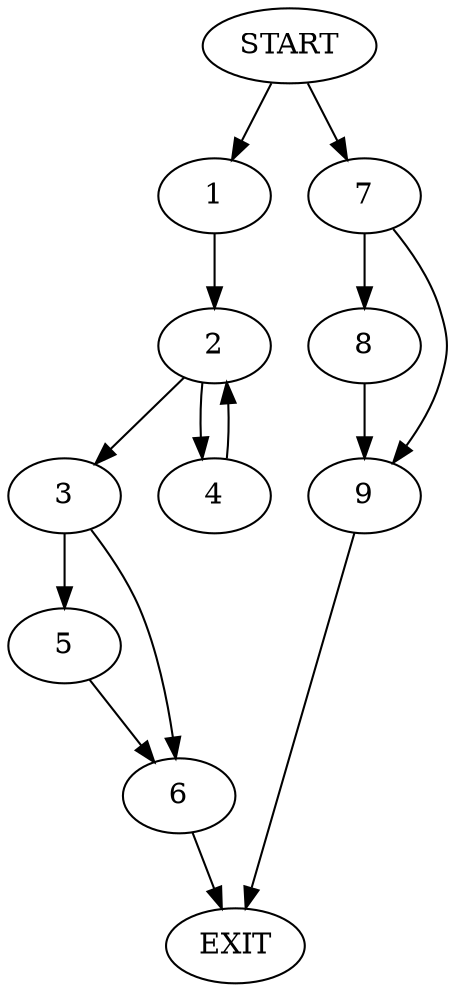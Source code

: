 digraph {
0 [label="START"];
1;
2;
3;
4;
5;
6;
7;
8;
9;
10 [label="EXIT"];
0 -> 1;
1 -> 2;
2 -> 3;
2 -> 4;
4 -> 2;
3 -> 5;
3 -> 6;
5 -> 6;
6 -> 10;
0 -> 7;
7 -> 8;
7 -> 9;
8 -> 9;
9 -> 10;
}